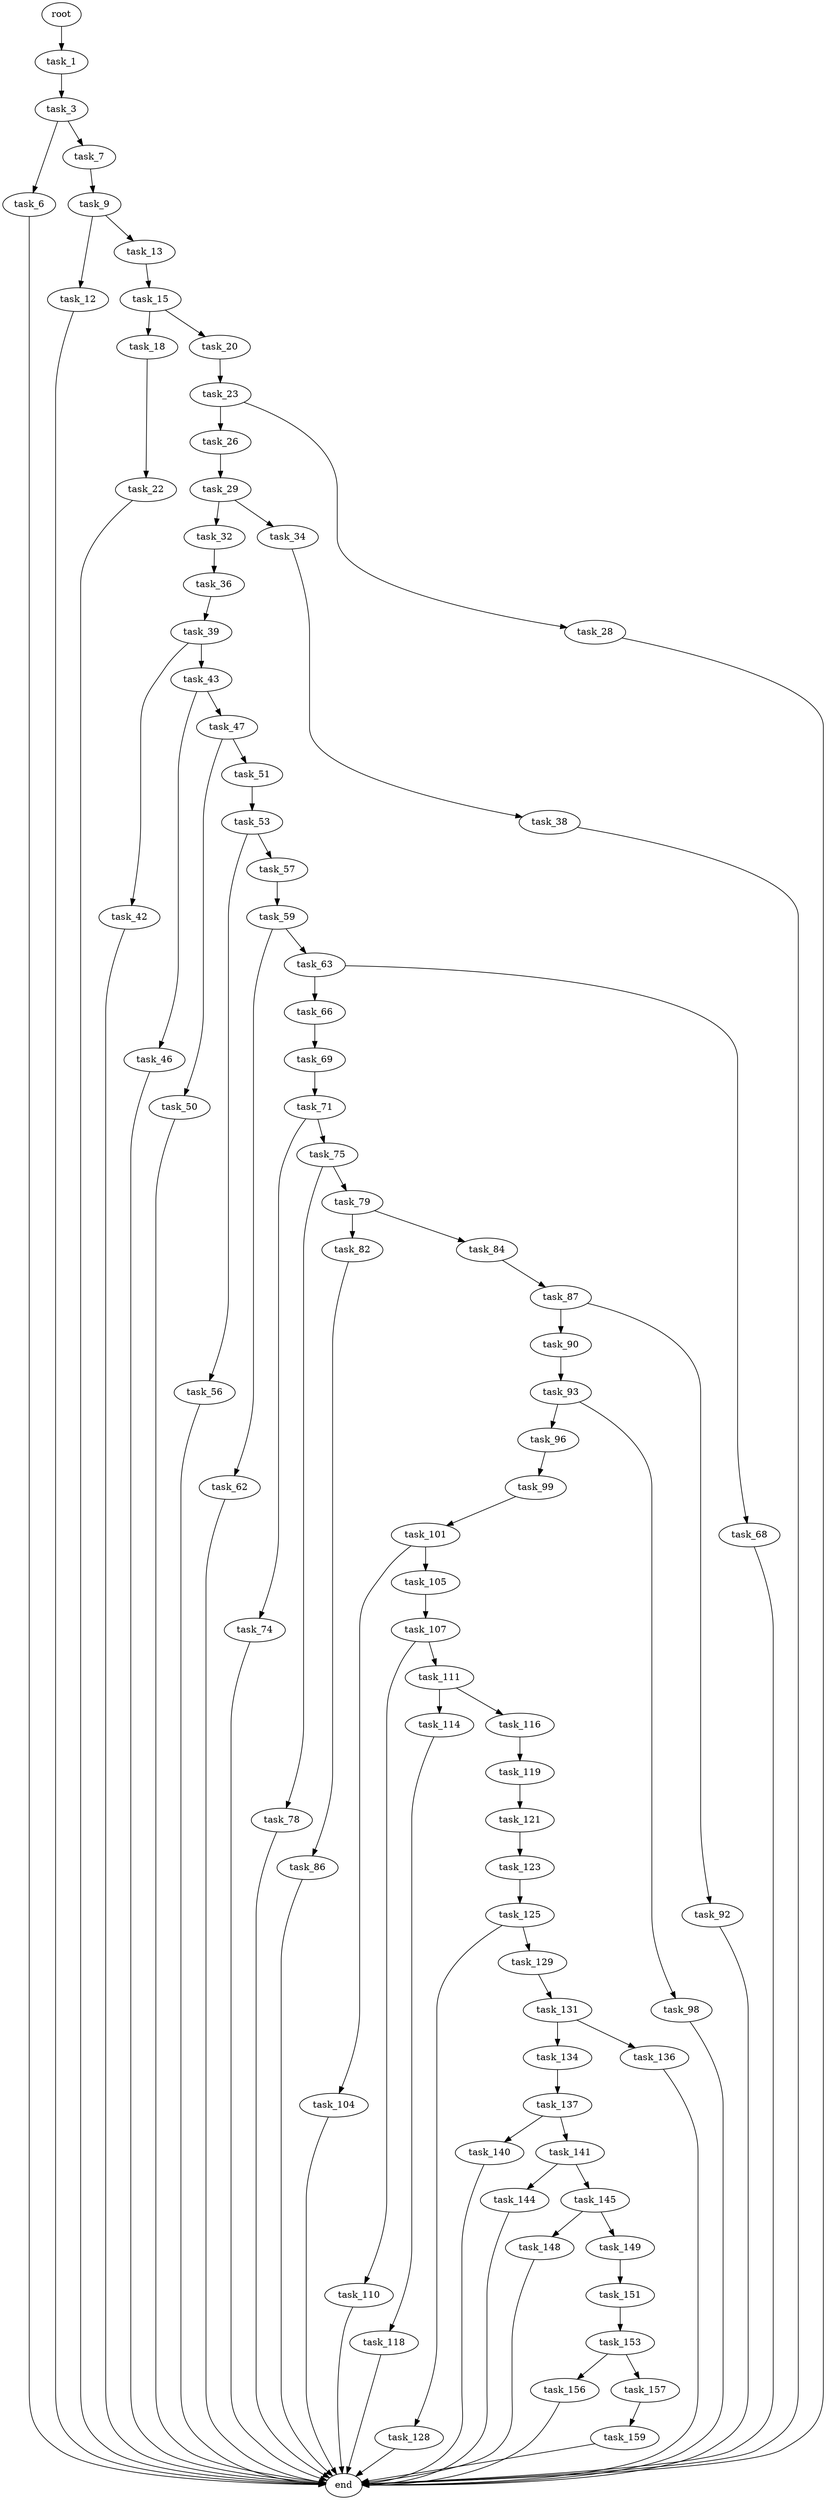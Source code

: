 digraph G {
  root [size="0.000000"];
  task_1 [size="1073741824000.000000"];
  task_3 [size="9702845585.000000"];
  task_6 [size="134217728000.000000"];
  task_7 [size="286773342805.000000"];
  task_9 [size="3334463240.000000"];
  task_12 [size="8316154148.000000"];
  task_13 [size="4272687870.000000"];
  task_15 [size="8589934592.000000"];
  task_18 [size="269319774917.000000"];
  task_20 [size="68719476736.000000"];
  task_22 [size="10183871219.000000"];
  task_23 [size="549755813888.000000"];
  task_26 [size="539154619289.000000"];
  task_28 [size="24609723058.000000"];
  task_29 [size="68719476736.000000"];
  task_32 [size="8338508943.000000"];
  task_34 [size="19948764702.000000"];
  task_36 [size="8589934592.000000"];
  task_38 [size="330497484554.000000"];
  task_39 [size="549755813888.000000"];
  task_42 [size="39139832506.000000"];
  task_43 [size="114128890609.000000"];
  task_46 [size="445003663.000000"];
  task_47 [size="7806821160.000000"];
  task_50 [size="67021462423.000000"];
  task_51 [size="14371162456.000000"];
  task_53 [size="13379871291.000000"];
  task_56 [size="42707243288.000000"];
  task_57 [size="6961934975.000000"];
  task_59 [size="25893600113.000000"];
  task_62 [size="224859853300.000000"];
  task_63 [size="16316444625.000000"];
  task_66 [size="1073741824000.000000"];
  task_68 [size="810168117345.000000"];
  task_69 [size="26879458071.000000"];
  task_71 [size="17507340350.000000"];
  task_74 [size="68719476736.000000"];
  task_75 [size="134217728000.000000"];
  task_78 [size="1602751527.000000"];
  task_79 [size="3778492969.000000"];
  task_82 [size="368293445632.000000"];
  task_84 [size="18479012581.000000"];
  task_86 [size="314627696132.000000"];
  task_87 [size="262945707775.000000"];
  task_90 [size="40852959154.000000"];
  task_92 [size="134217728000.000000"];
  task_93 [size="782757789696.000000"];
  task_96 [size="4693707464.000000"];
  task_98 [size="2681950036.000000"];
  task_99 [size="5056479837.000000"];
  task_101 [size="113382034876.000000"];
  task_104 [size="905071568197.000000"];
  task_105 [size="1073741824000.000000"];
  task_107 [size="8516568867.000000"];
  task_110 [size="368293445632.000000"];
  task_111 [size="134217728000.000000"];
  task_114 [size="82546771764.000000"];
  task_116 [size="592255115121.000000"];
  task_118 [size="68719476736.000000"];
  task_119 [size="14555872747.000000"];
  task_121 [size="134217728000.000000"];
  task_123 [size="134217728000.000000"];
  task_125 [size="1526410467.000000"];
  task_128 [size="12852624862.000000"];
  task_129 [size="68719476736.000000"];
  task_131 [size="517820962221.000000"];
  task_134 [size="28991029248.000000"];
  task_136 [size="1073741824000.000000"];
  task_137 [size="51617318218.000000"];
  task_140 [size="368293445632.000000"];
  task_141 [size="166878849542.000000"];
  task_144 [size="110881742077.000000"];
  task_145 [size="8589934592.000000"];
  task_148 [size="549755813888.000000"];
  task_149 [size="549755813888.000000"];
  task_151 [size="8195581505.000000"];
  task_153 [size="5294783688.000000"];
  task_156 [size="231928233984.000000"];
  task_157 [size="8589934592.000000"];
  task_159 [size="368293445632.000000"];
  end [size="0.000000"];

  root -> task_1 [size="1.000000"];
  task_1 -> task_3 [size="838860800.000000"];
  task_3 -> task_6 [size="301989888.000000"];
  task_3 -> task_7 [size="301989888.000000"];
  task_6 -> end [size="1.000000"];
  task_7 -> task_9 [size="536870912.000000"];
  task_9 -> task_12 [size="209715200.000000"];
  task_9 -> task_13 [size="209715200.000000"];
  task_12 -> end [size="1.000000"];
  task_13 -> task_15 [size="75497472.000000"];
  task_15 -> task_18 [size="33554432.000000"];
  task_15 -> task_20 [size="33554432.000000"];
  task_18 -> task_22 [size="301989888.000000"];
  task_20 -> task_23 [size="134217728.000000"];
  task_22 -> end [size="1.000000"];
  task_23 -> task_26 [size="536870912.000000"];
  task_23 -> task_28 [size="536870912.000000"];
  task_26 -> task_29 [size="838860800.000000"];
  task_28 -> end [size="1.000000"];
  task_29 -> task_32 [size="134217728.000000"];
  task_29 -> task_34 [size="134217728.000000"];
  task_32 -> task_36 [size="301989888.000000"];
  task_34 -> task_38 [size="536870912.000000"];
  task_36 -> task_39 [size="33554432.000000"];
  task_38 -> end [size="1.000000"];
  task_39 -> task_42 [size="536870912.000000"];
  task_39 -> task_43 [size="536870912.000000"];
  task_42 -> end [size="1.000000"];
  task_43 -> task_46 [size="301989888.000000"];
  task_43 -> task_47 [size="301989888.000000"];
  task_46 -> end [size="1.000000"];
  task_47 -> task_50 [size="536870912.000000"];
  task_47 -> task_51 [size="536870912.000000"];
  task_50 -> end [size="1.000000"];
  task_51 -> task_53 [size="838860800.000000"];
  task_53 -> task_56 [size="209715200.000000"];
  task_53 -> task_57 [size="209715200.000000"];
  task_56 -> end [size="1.000000"];
  task_57 -> task_59 [size="301989888.000000"];
  task_59 -> task_62 [size="411041792.000000"];
  task_59 -> task_63 [size="411041792.000000"];
  task_62 -> end [size="1.000000"];
  task_63 -> task_66 [size="838860800.000000"];
  task_63 -> task_68 [size="838860800.000000"];
  task_66 -> task_69 [size="838860800.000000"];
  task_68 -> end [size="1.000000"];
  task_69 -> task_71 [size="33554432.000000"];
  task_71 -> task_74 [size="536870912.000000"];
  task_71 -> task_75 [size="536870912.000000"];
  task_74 -> end [size="1.000000"];
  task_75 -> task_78 [size="209715200.000000"];
  task_75 -> task_79 [size="209715200.000000"];
  task_78 -> end [size="1.000000"];
  task_79 -> task_82 [size="75497472.000000"];
  task_79 -> task_84 [size="75497472.000000"];
  task_82 -> task_86 [size="411041792.000000"];
  task_84 -> task_87 [size="679477248.000000"];
  task_86 -> end [size="1.000000"];
  task_87 -> task_90 [size="301989888.000000"];
  task_87 -> task_92 [size="301989888.000000"];
  task_90 -> task_93 [size="679477248.000000"];
  task_92 -> end [size="1.000000"];
  task_93 -> task_96 [size="679477248.000000"];
  task_93 -> task_98 [size="679477248.000000"];
  task_96 -> task_99 [size="209715200.000000"];
  task_98 -> end [size="1.000000"];
  task_99 -> task_101 [size="209715200.000000"];
  task_101 -> task_104 [size="209715200.000000"];
  task_101 -> task_105 [size="209715200.000000"];
  task_104 -> end [size="1.000000"];
  task_105 -> task_107 [size="838860800.000000"];
  task_107 -> task_110 [size="134217728.000000"];
  task_107 -> task_111 [size="134217728.000000"];
  task_110 -> end [size="1.000000"];
  task_111 -> task_114 [size="209715200.000000"];
  task_111 -> task_116 [size="209715200.000000"];
  task_114 -> task_118 [size="134217728.000000"];
  task_116 -> task_119 [size="838860800.000000"];
  task_118 -> end [size="1.000000"];
  task_119 -> task_121 [size="301989888.000000"];
  task_121 -> task_123 [size="209715200.000000"];
  task_123 -> task_125 [size="209715200.000000"];
  task_125 -> task_128 [size="75497472.000000"];
  task_125 -> task_129 [size="75497472.000000"];
  task_128 -> end [size="1.000000"];
  task_129 -> task_131 [size="134217728.000000"];
  task_131 -> task_134 [size="679477248.000000"];
  task_131 -> task_136 [size="679477248.000000"];
  task_134 -> task_137 [size="75497472.000000"];
  task_136 -> end [size="1.000000"];
  task_137 -> task_140 [size="838860800.000000"];
  task_137 -> task_141 [size="838860800.000000"];
  task_140 -> end [size="1.000000"];
  task_141 -> task_144 [size="209715200.000000"];
  task_141 -> task_145 [size="209715200.000000"];
  task_144 -> end [size="1.000000"];
  task_145 -> task_148 [size="33554432.000000"];
  task_145 -> task_149 [size="33554432.000000"];
  task_148 -> end [size="1.000000"];
  task_149 -> task_151 [size="536870912.000000"];
  task_151 -> task_153 [size="536870912.000000"];
  task_153 -> task_156 [size="411041792.000000"];
  task_153 -> task_157 [size="411041792.000000"];
  task_156 -> end [size="1.000000"];
  task_157 -> task_159 [size="33554432.000000"];
  task_159 -> end [size="1.000000"];
}
